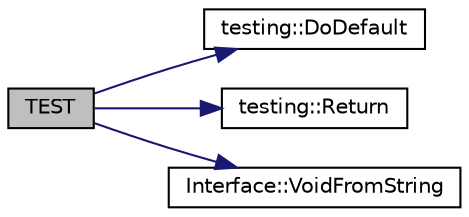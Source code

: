 digraph "TEST"
{
 // LATEX_PDF_SIZE
  bgcolor="transparent";
  edge [fontname="Helvetica",fontsize="10",labelfontname="Helvetica",labelfontsize="10"];
  node [fontname="Helvetica",fontsize="10",shape=record];
  rankdir="LR";
  Node1 [label="TEST",height=0.2,width=0.4,color="black", fillcolor="grey75", style="filled", fontcolor="black",tooltip=" "];
  Node1 -> Node2 [color="midnightblue",fontsize="10",style="solid",fontname="Helvetica"];
  Node2 [label="testing::DoDefault",height=0.2,width=0.4,color="black",URL="$namespacetesting.html#ae041df61ff61ccb9753ba15b4309e1a6",tooltip=" "];
  Node1 -> Node3 [color="midnightblue",fontsize="10",style="solid",fontname="Helvetica"];
  Node3 [label="testing::Return",height=0.2,width=0.4,color="black",URL="$namespacetesting.html#af6d1c13e9376c77671e37545cd84359c",tooltip=" "];
  Node1 -> Node4 [color="midnightblue",fontsize="10",style="solid",fontname="Helvetica"];
  Node4 [label="Interface::VoidFromString",height=0.2,width=0.4,color="black",URL="$classInterface.html#a65d6ae604e7e9a513aec72c9c94e0b97",tooltip=" "];
}
